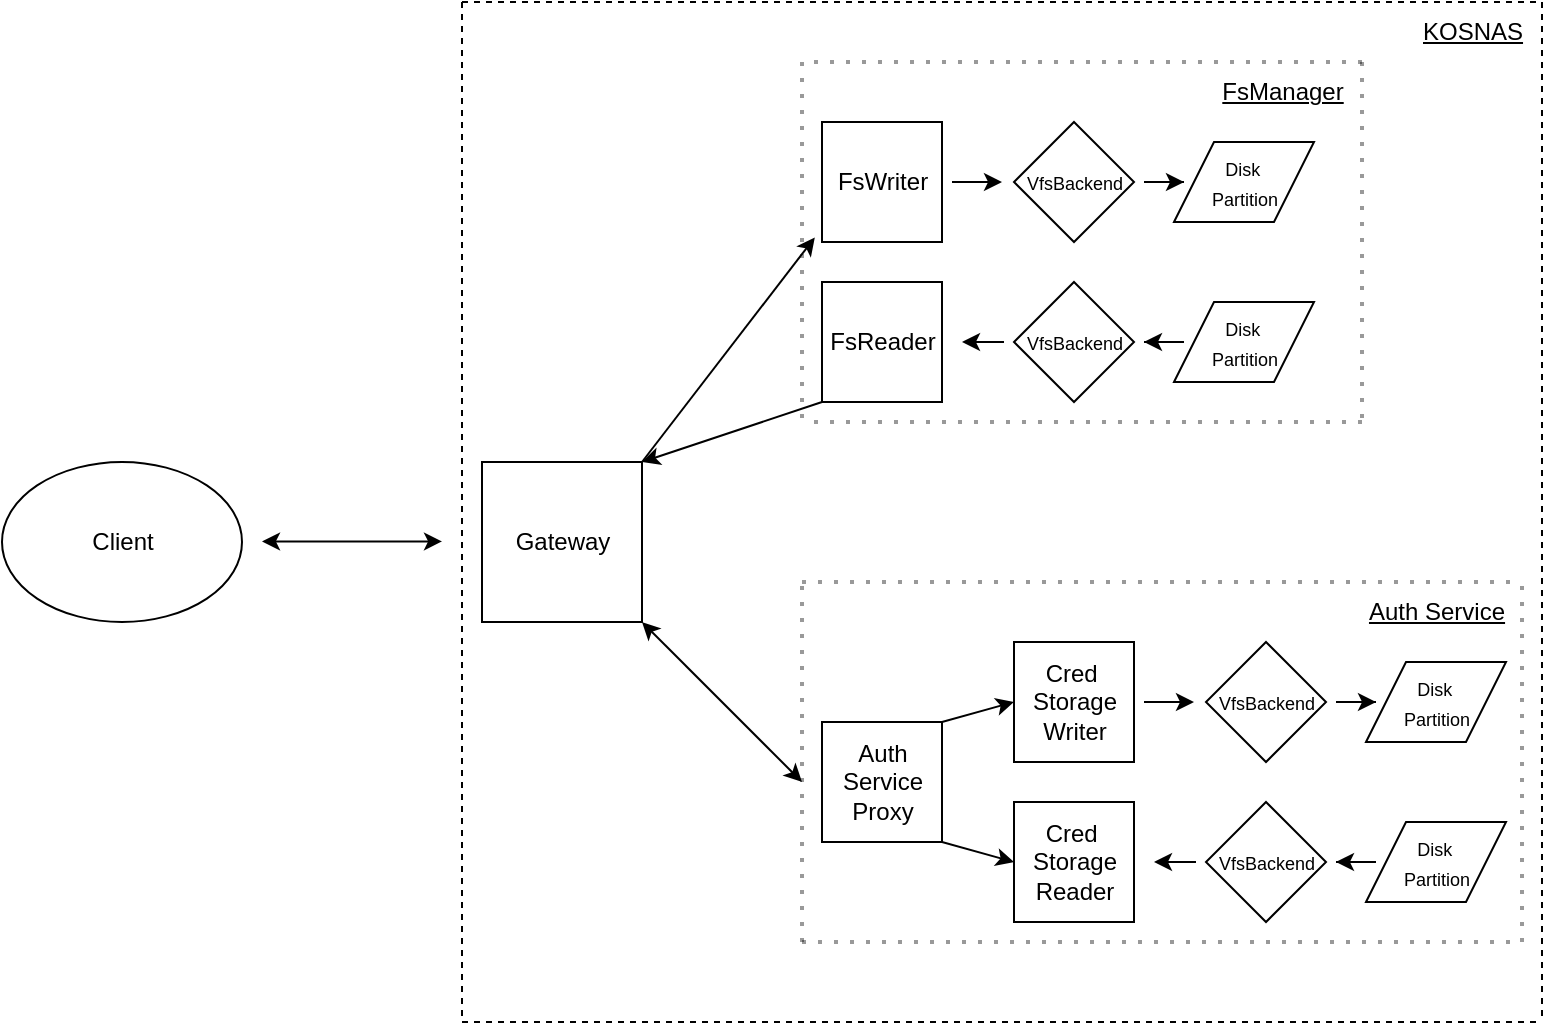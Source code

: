 <mxfile version="24.1.0" type="device">
  <diagram id="q5AMSSlMtCLBKaBylwJ7" name="Страница 1">
    <mxGraphModel dx="1185" dy="682" grid="1" gridSize="10" guides="1" tooltips="1" connect="1" arrows="1" fold="1" page="1" pageScale="1" pageWidth="827" pageHeight="1169" math="0" shadow="0">
      <root>
        <mxCell id="0" />
        <mxCell id="1" parent="0" />
        <mxCell id="Ya6bi7_PZgkg1N7OLImA-1" value="" style="whiteSpace=wrap;html=1;aspect=fixed;" parent="1" vertex="1">
          <mxGeometry x="240" y="240" width="80" height="80" as="geometry" />
        </mxCell>
        <mxCell id="Ya6bi7_PZgkg1N7OLImA-2" value="Gateway" style="text;html=1;align=center;verticalAlign=middle;resizable=0;points=[];autosize=1;strokeColor=none;fillColor=none;" parent="1" vertex="1">
          <mxGeometry x="245" y="265" width="70" height="30" as="geometry" />
        </mxCell>
        <mxCell id="Ya6bi7_PZgkg1N7OLImA-4" value="" style="endArrow=classic;startArrow=classic;html=1;rounded=0;" parent="1" edge="1">
          <mxGeometry width="50" height="50" relative="1" as="geometry">
            <mxPoint x="130" y="279.71" as="sourcePoint" />
            <mxPoint x="220" y="279.71" as="targetPoint" />
          </mxGeometry>
        </mxCell>
        <mxCell id="Ya6bi7_PZgkg1N7OLImA-6" value="" style="endArrow=none;dashed=1;html=1;rounded=0;" parent="1" edge="1">
          <mxGeometry width="50" height="50" relative="1" as="geometry">
            <mxPoint x="230" y="10" as="sourcePoint" />
            <mxPoint x="230" y="520" as="targetPoint" />
          </mxGeometry>
        </mxCell>
        <mxCell id="Ya6bi7_PZgkg1N7OLImA-10" value="" style="ellipse;whiteSpace=wrap;html=1;" parent="1" vertex="1">
          <mxGeometry y="240" width="120" height="80" as="geometry" />
        </mxCell>
        <mxCell id="Ya6bi7_PZgkg1N7OLImA-9" value="Client" style="text;html=1;align=center;verticalAlign=middle;resizable=0;points=[];autosize=1;strokeColor=none;fillColor=none;" parent="1" vertex="1">
          <mxGeometry x="35" y="265" width="50" height="30" as="geometry" />
        </mxCell>
        <mxCell id="Ya6bi7_PZgkg1N7OLImA-11" value="" style="whiteSpace=wrap;html=1;aspect=fixed;" parent="1" vertex="1">
          <mxGeometry x="410" y="70" width="60" height="60" as="geometry" />
        </mxCell>
        <mxCell id="Ya6bi7_PZgkg1N7OLImA-12" value="" style="whiteSpace=wrap;html=1;aspect=fixed;" parent="1" vertex="1">
          <mxGeometry x="410" y="150" width="60" height="60" as="geometry" />
        </mxCell>
        <mxCell id="Ya6bi7_PZgkg1N7OLImA-13" value="" style="rhombus;whiteSpace=wrap;html=1;" parent="1" vertex="1">
          <mxGeometry x="506" y="70" width="60" height="60" as="geometry" />
        </mxCell>
        <mxCell id="Ya6bi7_PZgkg1N7OLImA-14" value="" style="rhombus;whiteSpace=wrap;html=1;" parent="1" vertex="1">
          <mxGeometry x="506" y="150" width="60" height="60" as="geometry" />
        </mxCell>
        <mxCell id="Ya6bi7_PZgkg1N7OLImA-15" value="" style="shape=parallelogram;perimeter=parallelogramPerimeter;whiteSpace=wrap;html=1;fixedSize=1;" parent="1" vertex="1">
          <mxGeometry x="586" y="80" width="70" height="40" as="geometry" />
        </mxCell>
        <mxCell id="Ya6bi7_PZgkg1N7OLImA-16" value="" style="shape=parallelogram;perimeter=parallelogramPerimeter;whiteSpace=wrap;html=1;fixedSize=1;" parent="1" vertex="1">
          <mxGeometry x="586" y="160" width="70" height="40" as="geometry" />
        </mxCell>
        <mxCell id="Ya6bi7_PZgkg1N7OLImA-43" value="" style="edgeStyle=orthogonalEdgeStyle;rounded=0;orthogonalLoop=1;jettySize=auto;html=1;" parent="1" source="Ya6bi7_PZgkg1N7OLImA-22" edge="1">
          <mxGeometry relative="1" as="geometry">
            <mxPoint x="500" y="100" as="targetPoint" />
          </mxGeometry>
        </mxCell>
        <mxCell id="Ya6bi7_PZgkg1N7OLImA-22" value="FsWriter" style="text;html=1;align=center;verticalAlign=middle;resizable=0;points=[];autosize=1;strokeColor=none;fillColor=none;" parent="1" vertex="1">
          <mxGeometry x="405" y="85" width="70" height="30" as="geometry" />
        </mxCell>
        <mxCell id="Ya6bi7_PZgkg1N7OLImA-23" value="FsReader" style="text;html=1;align=center;verticalAlign=middle;resizable=0;points=[];autosize=1;strokeColor=none;fillColor=none;" parent="1" vertex="1">
          <mxGeometry x="400" y="165" width="80" height="30" as="geometry" />
        </mxCell>
        <mxCell id="Ya6bi7_PZgkg1N7OLImA-24" value="" style="endArrow=none;dashed=1;html=1;dashPattern=1 3;strokeWidth=2;rounded=0;opacity=40;" parent="1" edge="1">
          <mxGeometry width="50" height="50" relative="1" as="geometry">
            <mxPoint x="400" y="40" as="sourcePoint" />
            <mxPoint x="400" y="220" as="targetPoint" />
          </mxGeometry>
        </mxCell>
        <mxCell id="Ya6bi7_PZgkg1N7OLImA-25" value="" style="endArrow=none;dashed=1;html=1;dashPattern=1 3;strokeWidth=2;rounded=0;opacity=40;" parent="1" edge="1">
          <mxGeometry width="50" height="50" relative="1" as="geometry">
            <mxPoint x="680" y="40" as="sourcePoint" />
            <mxPoint x="680" y="220" as="targetPoint" />
          </mxGeometry>
        </mxCell>
        <mxCell id="Ya6bi7_PZgkg1N7OLImA-26" value="" style="endArrow=none;dashed=1;html=1;dashPattern=1 3;strokeWidth=2;rounded=0;opacity=40;" parent="1" edge="1">
          <mxGeometry width="50" height="50" relative="1" as="geometry">
            <mxPoint x="680" y="220" as="sourcePoint" />
            <mxPoint x="400" y="220" as="targetPoint" />
          </mxGeometry>
        </mxCell>
        <mxCell id="Ya6bi7_PZgkg1N7OLImA-27" value="" style="endArrow=none;dashed=1;html=1;dashPattern=1 3;strokeWidth=2;rounded=0;opacity=40;" parent="1" edge="1">
          <mxGeometry width="50" height="50" relative="1" as="geometry">
            <mxPoint x="680" y="40" as="sourcePoint" />
            <mxPoint x="400" y="40" as="targetPoint" />
          </mxGeometry>
        </mxCell>
        <mxCell id="Ya6bi7_PZgkg1N7OLImA-28" value="FsManager" style="text;html=1;align=center;verticalAlign=middle;resizable=0;points=[];autosize=1;strokeColor=none;fillColor=none;fontStyle=4" parent="1" vertex="1">
          <mxGeometry x="600" y="40" width="80" height="30" as="geometry" />
        </mxCell>
        <mxCell id="Ya6bi7_PZgkg1N7OLImA-29" value="" style="endArrow=classic;html=1;rounded=0;exitX=1;exitY=0;exitDx=0;exitDy=0;entryX=-0.06;entryY=0.962;entryDx=0;entryDy=0;entryPerimeter=0;" parent="1" source="Ya6bi7_PZgkg1N7OLImA-1" target="Ya6bi7_PZgkg1N7OLImA-11" edge="1">
          <mxGeometry width="50" height="50" relative="1" as="geometry">
            <mxPoint x="320" y="310" as="sourcePoint" />
            <mxPoint x="370" y="260" as="targetPoint" />
          </mxGeometry>
        </mxCell>
        <mxCell id="Ya6bi7_PZgkg1N7OLImA-30" value="" style="endArrow=classic;html=1;rounded=0;exitX=0;exitY=1;exitDx=0;exitDy=0;" parent="1" source="Ya6bi7_PZgkg1N7OLImA-12" edge="1">
          <mxGeometry width="50" height="50" relative="1" as="geometry">
            <mxPoint x="320" y="310" as="sourcePoint" />
            <mxPoint x="320" y="240" as="targetPoint" />
          </mxGeometry>
        </mxCell>
        <mxCell id="Ya6bi7_PZgkg1N7OLImA-44" value="" style="edgeStyle=orthogonalEdgeStyle;rounded=0;orthogonalLoop=1;jettySize=auto;html=1;" parent="1" source="Ya6bi7_PZgkg1N7OLImA-33" target="Ya6bi7_PZgkg1N7OLImA-35" edge="1">
          <mxGeometry relative="1" as="geometry" />
        </mxCell>
        <mxCell id="Ya6bi7_PZgkg1N7OLImA-33" value="&lt;font style=&quot;font-size: 9px;&quot;&gt;VfsBackend&lt;/font&gt;" style="text;html=1;align=center;verticalAlign=middle;resizable=0;points=[];autosize=1;strokeColor=none;fillColor=none;" parent="1" vertex="1">
          <mxGeometry x="501" y="85" width="70" height="30" as="geometry" />
        </mxCell>
        <mxCell id="Ya6bi7_PZgkg1N7OLImA-39" value="" style="edgeStyle=orthogonalEdgeStyle;rounded=0;orthogonalLoop=1;jettySize=auto;html=1;" parent="1" source="Ya6bi7_PZgkg1N7OLImA-34" target="Ya6bi7_PZgkg1N7OLImA-23" edge="1">
          <mxGeometry relative="1" as="geometry" />
        </mxCell>
        <mxCell id="Ya6bi7_PZgkg1N7OLImA-34" value="&lt;font style=&quot;font-size: 9px;&quot;&gt;VfsBackend&lt;/font&gt;" style="text;html=1;align=center;verticalAlign=middle;resizable=0;points=[];autosize=1;strokeColor=none;fillColor=none;" parent="1" vertex="1">
          <mxGeometry x="501" y="165" width="70" height="30" as="geometry" />
        </mxCell>
        <mxCell id="Ya6bi7_PZgkg1N7OLImA-35" value="&lt;font style=&quot;font-size: 9px;&quot;&gt;Disk&lt;/font&gt;&lt;font style=&quot;font-size: 8px;&quot;&gt;&amp;nbsp;&lt;/font&gt;&lt;div&gt;&lt;font style=&quot;font-size: 9px;&quot;&gt;Partition&lt;/font&gt;&lt;/div&gt;" style="text;html=1;align=center;verticalAlign=middle;resizable=0;points=[];autosize=1;strokeColor=none;fillColor=none;" parent="1" vertex="1">
          <mxGeometry x="591" y="80" width="60" height="40" as="geometry" />
        </mxCell>
        <mxCell id="Ya6bi7_PZgkg1N7OLImA-38" value="" style="edgeStyle=orthogonalEdgeStyle;rounded=0;orthogonalLoop=1;jettySize=auto;html=1;" parent="1" source="Ya6bi7_PZgkg1N7OLImA-36" target="Ya6bi7_PZgkg1N7OLImA-34" edge="1">
          <mxGeometry relative="1" as="geometry" />
        </mxCell>
        <mxCell id="Ya6bi7_PZgkg1N7OLImA-36" value="&lt;font style=&quot;font-size: 9px;&quot;&gt;Disk&lt;/font&gt;&lt;font style=&quot;font-size: 8px;&quot;&gt;&amp;nbsp;&lt;/font&gt;&lt;div&gt;&lt;font style=&quot;font-size: 9px;&quot;&gt;Partition&lt;/font&gt;&lt;/div&gt;" style="text;html=1;align=center;verticalAlign=middle;resizable=0;points=[];autosize=1;strokeColor=none;fillColor=none;" parent="1" vertex="1">
          <mxGeometry x="591" y="160" width="60" height="40" as="geometry" />
        </mxCell>
        <mxCell id="Ya6bi7_PZgkg1N7OLImA-45" value="" style="whiteSpace=wrap;html=1;aspect=fixed;" parent="1" vertex="1">
          <mxGeometry x="410" y="370" width="60" height="60" as="geometry" />
        </mxCell>
        <mxCell id="Ya6bi7_PZgkg1N7OLImA-46" value="" style="whiteSpace=wrap;html=1;aspect=fixed;" parent="1" vertex="1">
          <mxGeometry x="506" y="330" width="60" height="60" as="geometry" />
        </mxCell>
        <mxCell id="Ya6bi7_PZgkg1N7OLImA-47" value="" style="whiteSpace=wrap;html=1;aspect=fixed;" parent="1" vertex="1">
          <mxGeometry x="506" y="410" width="60" height="60" as="geometry" />
        </mxCell>
        <mxCell id="Ya6bi7_PZgkg1N7OLImA-48" value="" style="rhombus;whiteSpace=wrap;html=1;" parent="1" vertex="1">
          <mxGeometry x="602" y="330" width="60" height="60" as="geometry" />
        </mxCell>
        <mxCell id="Ya6bi7_PZgkg1N7OLImA-49" value="" style="rhombus;whiteSpace=wrap;html=1;" parent="1" vertex="1">
          <mxGeometry x="602" y="410" width="60" height="60" as="geometry" />
        </mxCell>
        <mxCell id="Ya6bi7_PZgkg1N7OLImA-50" value="" style="shape=parallelogram;perimeter=parallelogramPerimeter;whiteSpace=wrap;html=1;fixedSize=1;" parent="1" vertex="1">
          <mxGeometry x="682" y="340" width="70" height="40" as="geometry" />
        </mxCell>
        <mxCell id="Ya6bi7_PZgkg1N7OLImA-51" value="" style="shape=parallelogram;perimeter=parallelogramPerimeter;whiteSpace=wrap;html=1;fixedSize=1;" parent="1" vertex="1">
          <mxGeometry x="682" y="420" width="70" height="40" as="geometry" />
        </mxCell>
        <mxCell id="Ya6bi7_PZgkg1N7OLImA-52" value="" style="edgeStyle=orthogonalEdgeStyle;rounded=0;orthogonalLoop=1;jettySize=auto;html=1;" parent="1" edge="1">
          <mxGeometry relative="1" as="geometry">
            <mxPoint x="571" y="360" as="sourcePoint" />
            <mxPoint x="596" y="360" as="targetPoint" />
          </mxGeometry>
        </mxCell>
        <mxCell id="Ya6bi7_PZgkg1N7OLImA-53" value="" style="edgeStyle=orthogonalEdgeStyle;rounded=0;orthogonalLoop=1;jettySize=auto;html=1;" parent="1" source="Ya6bi7_PZgkg1N7OLImA-54" target="Ya6bi7_PZgkg1N7OLImA-57" edge="1">
          <mxGeometry relative="1" as="geometry" />
        </mxCell>
        <mxCell id="Ya6bi7_PZgkg1N7OLImA-54" value="&lt;font style=&quot;font-size: 9px;&quot;&gt;VfsBackend&lt;/font&gt;" style="text;html=1;align=center;verticalAlign=middle;resizable=0;points=[];autosize=1;strokeColor=none;fillColor=none;" parent="1" vertex="1">
          <mxGeometry x="597" y="345" width="70" height="30" as="geometry" />
        </mxCell>
        <mxCell id="Ya6bi7_PZgkg1N7OLImA-55" value="" style="edgeStyle=orthogonalEdgeStyle;rounded=0;orthogonalLoop=1;jettySize=auto;html=1;" parent="1" source="Ya6bi7_PZgkg1N7OLImA-56" edge="1">
          <mxGeometry relative="1" as="geometry">
            <mxPoint x="576" y="440" as="targetPoint" />
          </mxGeometry>
        </mxCell>
        <mxCell id="Ya6bi7_PZgkg1N7OLImA-56" value="&lt;font style=&quot;font-size: 9px;&quot;&gt;VfsBackend&lt;/font&gt;" style="text;html=1;align=center;verticalAlign=middle;resizable=0;points=[];autosize=1;strokeColor=none;fillColor=none;" parent="1" vertex="1">
          <mxGeometry x="597" y="425" width="70" height="30" as="geometry" />
        </mxCell>
        <mxCell id="Ya6bi7_PZgkg1N7OLImA-57" value="&lt;font style=&quot;font-size: 9px;&quot;&gt;Disk&lt;/font&gt;&lt;font style=&quot;font-size: 8px;&quot;&gt;&amp;nbsp;&lt;/font&gt;&lt;div&gt;&lt;font style=&quot;font-size: 9px;&quot;&gt;Partition&lt;/font&gt;&lt;/div&gt;" style="text;html=1;align=center;verticalAlign=middle;resizable=0;points=[];autosize=1;strokeColor=none;fillColor=none;" parent="1" vertex="1">
          <mxGeometry x="687" y="340" width="60" height="40" as="geometry" />
        </mxCell>
        <mxCell id="Ya6bi7_PZgkg1N7OLImA-58" value="" style="edgeStyle=orthogonalEdgeStyle;rounded=0;orthogonalLoop=1;jettySize=auto;html=1;" parent="1" source="Ya6bi7_PZgkg1N7OLImA-59" target="Ya6bi7_PZgkg1N7OLImA-56" edge="1">
          <mxGeometry relative="1" as="geometry" />
        </mxCell>
        <mxCell id="Ya6bi7_PZgkg1N7OLImA-59" value="&lt;font style=&quot;font-size: 9px;&quot;&gt;Disk&lt;/font&gt;&lt;font style=&quot;font-size: 8px;&quot;&gt;&amp;nbsp;&lt;/font&gt;&lt;div&gt;&lt;font style=&quot;font-size: 9px;&quot;&gt;Partition&lt;/font&gt;&lt;/div&gt;" style="text;html=1;align=center;verticalAlign=middle;resizable=0;points=[];autosize=1;strokeColor=none;fillColor=none;" parent="1" vertex="1">
          <mxGeometry x="687" y="420" width="60" height="40" as="geometry" />
        </mxCell>
        <mxCell id="Ya6bi7_PZgkg1N7OLImA-60" value="" style="endArrow=classic;html=1;rounded=0;exitX=1;exitY=0;exitDx=0;exitDy=0;entryX=0;entryY=0.5;entryDx=0;entryDy=0;" parent="1" source="Ya6bi7_PZgkg1N7OLImA-45" target="Ya6bi7_PZgkg1N7OLImA-46" edge="1">
          <mxGeometry width="50" height="50" relative="1" as="geometry">
            <mxPoint x="320" y="340" as="sourcePoint" />
            <mxPoint x="370" y="290" as="targetPoint" />
          </mxGeometry>
        </mxCell>
        <mxCell id="Ya6bi7_PZgkg1N7OLImA-61" value="" style="endArrow=classic;html=1;rounded=0;exitX=1;exitY=1;exitDx=0;exitDy=0;entryX=0;entryY=0.5;entryDx=0;entryDy=0;" parent="1" source="Ya6bi7_PZgkg1N7OLImA-45" target="Ya6bi7_PZgkg1N7OLImA-47" edge="1">
          <mxGeometry width="50" height="50" relative="1" as="geometry">
            <mxPoint x="480" y="380" as="sourcePoint" />
            <mxPoint x="516" y="370" as="targetPoint" />
          </mxGeometry>
        </mxCell>
        <mxCell id="Ya6bi7_PZgkg1N7OLImA-62" value="Auth&lt;div&gt;Service&lt;/div&gt;&lt;div&gt;Proxy&lt;/div&gt;" style="text;html=1;align=center;verticalAlign=middle;resizable=0;points=[];autosize=1;strokeColor=none;fillColor=none;" parent="1" vertex="1">
          <mxGeometry x="410" y="370" width="60" height="60" as="geometry" />
        </mxCell>
        <mxCell id="Ya6bi7_PZgkg1N7OLImA-63" value="Cred&amp;nbsp;&lt;div&gt;Storage&lt;div&gt;Writer&lt;/div&gt;&lt;/div&gt;" style="text;html=1;align=center;verticalAlign=middle;resizable=0;points=[];autosize=1;strokeColor=none;fillColor=none;" parent="1" vertex="1">
          <mxGeometry x="501" y="330" width="70" height="60" as="geometry" />
        </mxCell>
        <mxCell id="Ya6bi7_PZgkg1N7OLImA-64" value="Cred&amp;nbsp;&lt;div&gt;Storage&lt;div&gt;Reader&lt;/div&gt;&lt;/div&gt;" style="text;html=1;align=center;verticalAlign=middle;resizable=0;points=[];autosize=1;strokeColor=none;fillColor=none;" parent="1" vertex="1">
          <mxGeometry x="501" y="410" width="70" height="60" as="geometry" />
        </mxCell>
        <mxCell id="Ya6bi7_PZgkg1N7OLImA-67" value="" style="endArrow=none;dashed=1;html=1;dashPattern=1 3;strokeWidth=2;rounded=0;textOpacity=0;opacity=40;" parent="1" edge="1">
          <mxGeometry width="50" height="50" relative="1" as="geometry">
            <mxPoint x="400" y="480" as="sourcePoint" />
            <mxPoint x="400" y="300" as="targetPoint" />
          </mxGeometry>
        </mxCell>
        <mxCell id="Ya6bi7_PZgkg1N7OLImA-68" value="" style="endArrow=none;dashed=1;html=1;dashPattern=1 3;strokeWidth=2;rounded=0;textOpacity=0;opacity=40;" parent="1" edge="1">
          <mxGeometry width="50" height="50" relative="1" as="geometry">
            <mxPoint x="760" y="480" as="sourcePoint" />
            <mxPoint x="760" y="300" as="targetPoint" />
          </mxGeometry>
        </mxCell>
        <mxCell id="Ya6bi7_PZgkg1N7OLImA-69" value="" style="endArrow=none;dashed=1;html=1;dashPattern=1 3;strokeWidth=2;rounded=0;textOpacity=90;fontColor=#00FFFF;opacity=40;" parent="1" edge="1">
          <mxGeometry width="50" height="50" relative="1" as="geometry">
            <mxPoint x="400" y="480" as="sourcePoint" />
            <mxPoint x="760" y="480" as="targetPoint" />
          </mxGeometry>
        </mxCell>
        <mxCell id="Ya6bi7_PZgkg1N7OLImA-70" value="" style="endArrow=none;dashed=1;html=1;dashPattern=1 3;strokeWidth=2;rounded=0;labelBackgroundColor=default;fontColor=default;opacity=40;" parent="1" edge="1">
          <mxGeometry width="50" height="50" relative="1" as="geometry">
            <mxPoint x="400" y="300" as="sourcePoint" />
            <mxPoint x="760" y="300" as="targetPoint" />
          </mxGeometry>
        </mxCell>
        <mxCell id="Ya6bi7_PZgkg1N7OLImA-71" value="Auth Service" style="text;html=1;align=center;verticalAlign=middle;resizable=0;points=[];autosize=1;strokeColor=none;fillColor=none;fontStyle=4" parent="1" vertex="1">
          <mxGeometry x="672" y="300" width="90" height="30" as="geometry" />
        </mxCell>
        <mxCell id="Ya6bi7_PZgkg1N7OLImA-72" value="" style="endArrow=classic;startArrow=classic;html=1;rounded=0;exitX=1;exitY=1;exitDx=0;exitDy=0;" parent="1" source="Ya6bi7_PZgkg1N7OLImA-1" edge="1">
          <mxGeometry width="50" height="50" relative="1" as="geometry">
            <mxPoint x="320" y="340" as="sourcePoint" />
            <mxPoint x="400" y="400" as="targetPoint" />
          </mxGeometry>
        </mxCell>
        <mxCell id="kObddMSYxXIqRNJCpM_w-1" value="" style="endArrow=none;dashed=1;html=1;rounded=0;" edge="1" parent="1">
          <mxGeometry width="50" height="50" relative="1" as="geometry">
            <mxPoint x="230" y="520" as="sourcePoint" />
            <mxPoint x="770" y="520" as="targetPoint" />
          </mxGeometry>
        </mxCell>
        <mxCell id="kObddMSYxXIqRNJCpM_w-2" value="" style="endArrow=none;dashed=1;html=1;rounded=0;" edge="1" parent="1">
          <mxGeometry width="50" height="50" relative="1" as="geometry">
            <mxPoint x="230" y="10" as="sourcePoint" />
            <mxPoint x="770" y="10" as="targetPoint" />
          </mxGeometry>
        </mxCell>
        <mxCell id="kObddMSYxXIqRNJCpM_w-3" value="" style="endArrow=none;dashed=1;html=1;rounded=0;" edge="1" parent="1">
          <mxGeometry width="50" height="50" relative="1" as="geometry">
            <mxPoint x="770" y="10" as="sourcePoint" />
            <mxPoint x="770" y="520" as="targetPoint" />
          </mxGeometry>
        </mxCell>
        <mxCell id="kObddMSYxXIqRNJCpM_w-4" value="KOSNAS" style="text;html=1;align=center;verticalAlign=middle;resizable=0;points=[];autosize=1;strokeColor=none;fillColor=none;fontStyle=4" vertex="1" parent="1">
          <mxGeometry x="700" y="10" width="70" height="30" as="geometry" />
        </mxCell>
      </root>
    </mxGraphModel>
  </diagram>
</mxfile>

